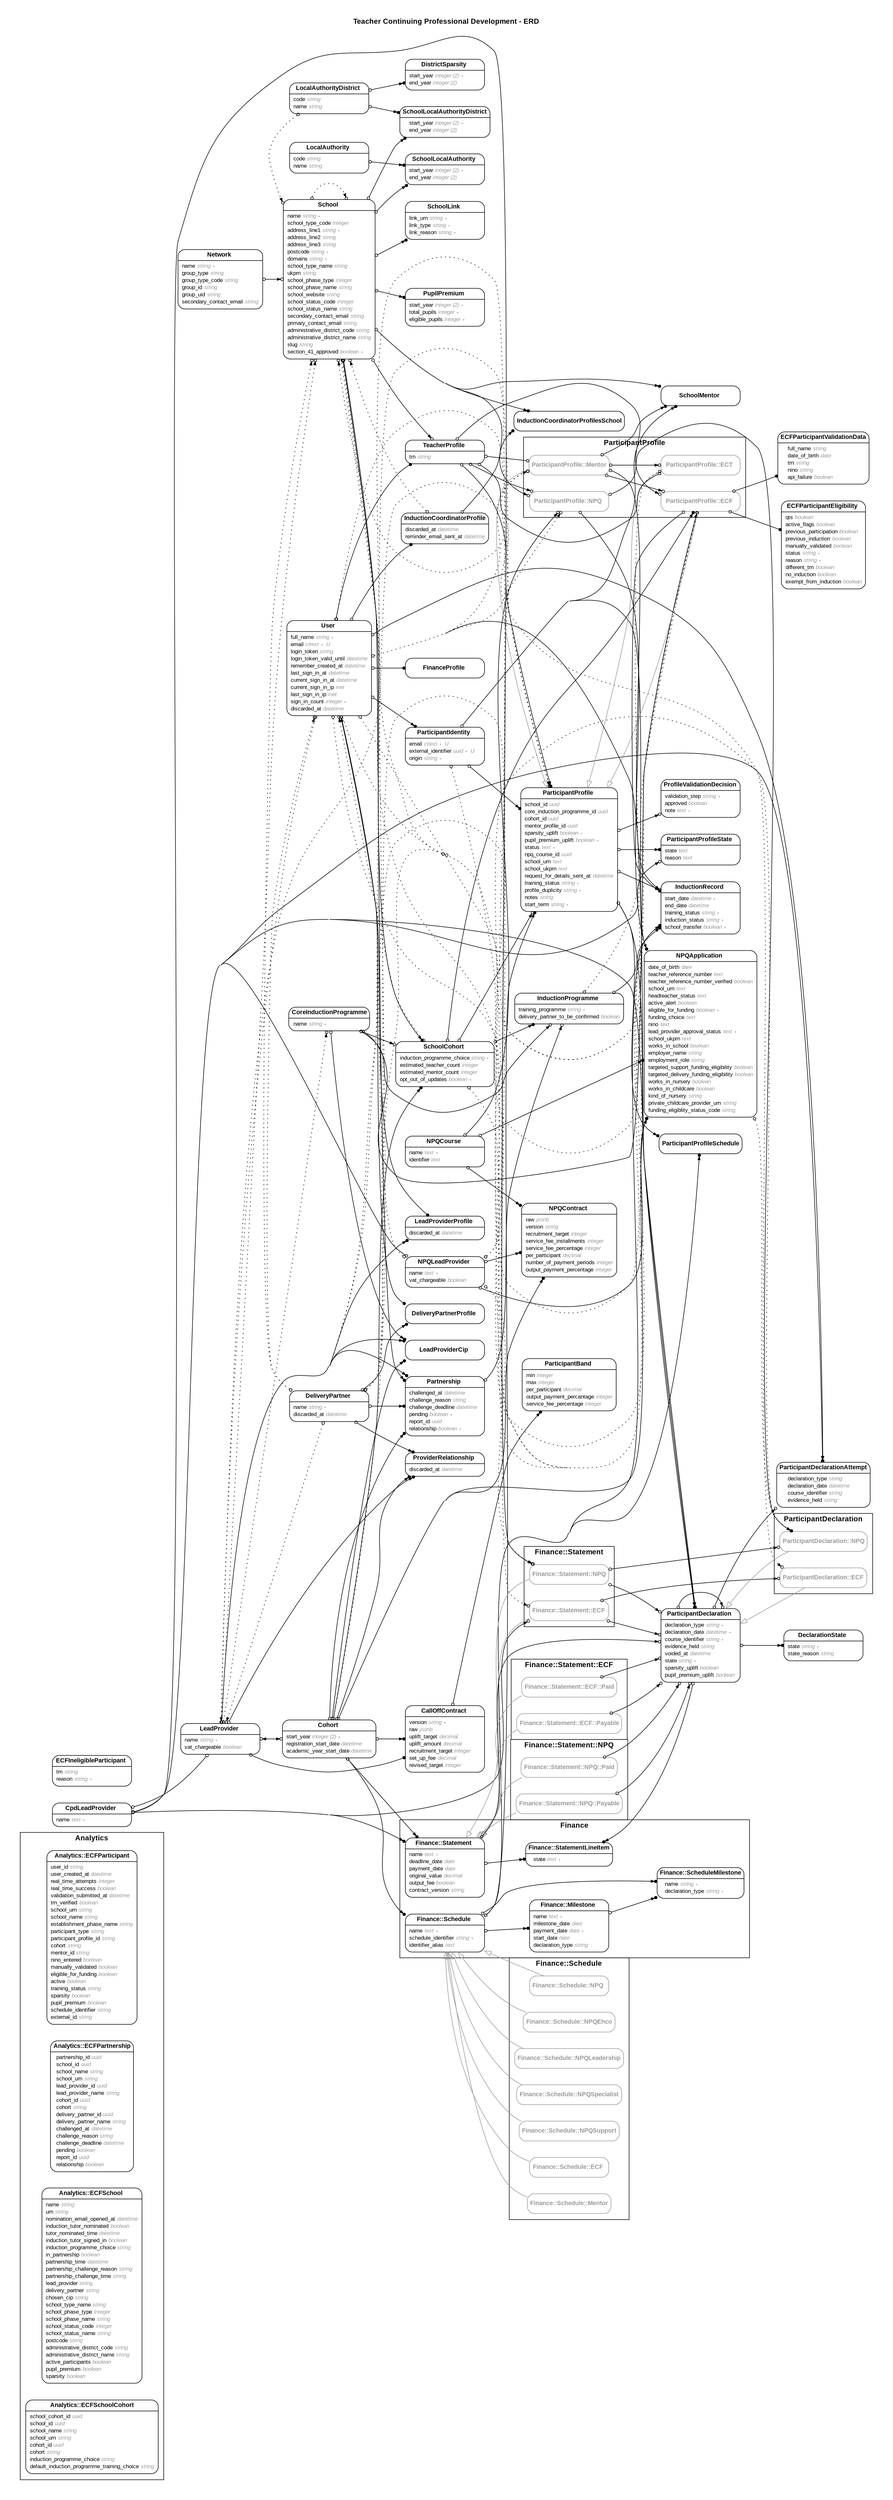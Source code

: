 digraph EarlyCareerFramework {
rankdir = "LR";
ranksep = "0.5";
nodesep = "0.4";
pad = "0.4,0.4";
margin = "0,0";
concentrate = "true";
labelloc = "t";
fontsize = "13";
fontname = "Arial Bold";
splines = "spline";
node[ shape  =  "Mrecord" , fontsize  =  "10" , fontname  =  "Arial" , margin  =  "0.07,0.05" , penwidth  =  "1.0"];
edge[ fontname  =  "Arial" , fontsize  =  "7" , dir  =  "both" , arrowsize  =  "0.9" , penwidth  =  "1.0" , labelangle  =  "32" , labeldistance  =  "1.8"];
rankdir = "LR";
label = "Teacher Continuing Professional Development - ERD\n\n";
splines = "spline";
subgraph cluster_Analytics {
margin = "10,10";
label = "Analytics";
"m_Analytics::ECFParticipant" [label = <<table border="0" align="center" cellspacing="0.5" cellpadding="0" width="134">
  <tr><td align="center" valign="bottom" width="130"><font face="Arial Bold" point-size="11">Analytics::ECFParticipant</font></td></tr>
</table>
|
<table border="0" align="left" cellspacing="2" cellpadding="0" width="134">
  <tr><td align="left" width="130" port="user_id">user_id <font face="Arial Italic" color="grey60">string</font></td></tr>
  <tr><td align="left" width="130" port="user_created_at">user_created_at <font face="Arial Italic" color="grey60">datetime</font></td></tr>
  <tr><td align="left" width="130" port="real_time_attempts">real_time_attempts <font face="Arial Italic" color="grey60">integer</font></td></tr>
  <tr><td align="left" width="130" port="real_time_success">real_time_success <font face="Arial Italic" color="grey60">boolean</font></td></tr>
  <tr><td align="left" width="130" port="validation_submitted_at">validation_submitted_at <font face="Arial Italic" color="grey60">datetime</font></td></tr>
  <tr><td align="left" width="130" port="trn_verified">trn_verified <font face="Arial Italic" color="grey60">boolean</font></td></tr>
  <tr><td align="left" width="130" port="school_urn">school_urn <font face="Arial Italic" color="grey60">string</font></td></tr>
  <tr><td align="left" width="130" port="school_name">school_name <font face="Arial Italic" color="grey60">string</font></td></tr>
  <tr><td align="left" width="130" port="establishment_phase_name">establishment_phase_name <font face="Arial Italic" color="grey60">string</font></td></tr>
  <tr><td align="left" width="130" port="participant_type">participant_type <font face="Arial Italic" color="grey60">string</font></td></tr>
  <tr><td align="left" width="130" port="participant_profile_id">participant_profile_id <font face="Arial Italic" color="grey60">string</font></td></tr>
  <tr><td align="left" width="130" port="cohort">cohort <font face="Arial Italic" color="grey60">string</font></td></tr>
  <tr><td align="left" width="130" port="mentor_id">mentor_id <font face="Arial Italic" color="grey60">string</font></td></tr>
  <tr><td align="left" width="130" port="nino_entered">nino_entered <font face="Arial Italic" color="grey60">boolean</font></td></tr>
  <tr><td align="left" width="130" port="manually_validated">manually_validated <font face="Arial Italic" color="grey60">boolean</font></td></tr>
  <tr><td align="left" width="130" port="eligible_for_funding">eligible_for_funding <font face="Arial Italic" color="grey60">boolean</font></td></tr>
  <tr><td align="left" width="130" port="active">active <font face="Arial Italic" color="grey60">boolean</font></td></tr>
  <tr><td align="left" width="130" port="training_status">training_status <font face="Arial Italic" color="grey60">string</font></td></tr>
  <tr><td align="left" width="130" port="sparsity">sparsity <font face="Arial Italic" color="grey60">boolean</font></td></tr>
  <tr><td align="left" width="130" port="pupil_premium">pupil_premium <font face="Arial Italic" color="grey60">boolean</font></td></tr>
  <tr><td align="left" width="130" port="schedule_identifier">schedule_identifier <font face="Arial Italic" color="grey60">string</font></td></tr>
  <tr><td align="left" width="130" port="external_id">external_id <font face="Arial Italic" color="grey60">string</font></td></tr>
</table>
>];
"m_Analytics::ECFPartnership" [label = <<table border="0" align="center" cellspacing="0.5" cellpadding="0" width="134">
  <tr><td align="center" valign="bottom" width="130"><font face="Arial Bold" point-size="11">Analytics::ECFPartnership</font></td></tr>
</table>
|
<table border="0" align="left" cellspacing="2" cellpadding="0" width="134">
  <tr><td align="left" width="130" port="partnership_id">partnership_id <font face="Arial Italic" color="grey60">uuid</font></td></tr>
  <tr><td align="left" width="130" port="school_id">school_id <font face="Arial Italic" color="grey60">uuid</font></td></tr>
  <tr><td align="left" width="130" port="school_name">school_name <font face="Arial Italic" color="grey60">string</font></td></tr>
  <tr><td align="left" width="130" port="school_urn">school_urn <font face="Arial Italic" color="grey60">string</font></td></tr>
  <tr><td align="left" width="130" port="lead_provider_id">lead_provider_id <font face="Arial Italic" color="grey60">uuid</font></td></tr>
  <tr><td align="left" width="130" port="lead_provider_name">lead_provider_name <font face="Arial Italic" color="grey60">string</font></td></tr>
  <tr><td align="left" width="130" port="cohort_id">cohort_id <font face="Arial Italic" color="grey60">uuid</font></td></tr>
  <tr><td align="left" width="130" port="cohort">cohort <font face="Arial Italic" color="grey60">string</font></td></tr>
  <tr><td align="left" width="130" port="delivery_partner_id">delivery_partner_id <font face="Arial Italic" color="grey60">uuid</font></td></tr>
  <tr><td align="left" width="130" port="delivery_partner_name">delivery_partner_name <font face="Arial Italic" color="grey60">string</font></td></tr>
  <tr><td align="left" width="130" port="challenged_at">challenged_at <font face="Arial Italic" color="grey60">datetime</font></td></tr>
  <tr><td align="left" width="130" port="challenge_reason">challenge_reason <font face="Arial Italic" color="grey60">string</font></td></tr>
  <tr><td align="left" width="130" port="challenge_deadline">challenge_deadline <font face="Arial Italic" color="grey60">datetime</font></td></tr>
  <tr><td align="left" width="130" port="pending">pending <font face="Arial Italic" color="grey60">boolean</font></td></tr>
  <tr><td align="left" width="130" port="report_id">report_id <font face="Arial Italic" color="grey60">uuid</font></td></tr>
  <tr><td align="left" width="130" port="relationship">relationship <font face="Arial Italic" color="grey60">boolean</font></td></tr>
</table>
>];
"m_Analytics::ECFSchool" [label = <<table border="0" align="center" cellspacing="0.5" cellpadding="0" width="134">
  <tr><td align="center" valign="bottom" width="130"><font face="Arial Bold" point-size="11">Analytics::ECFSchool</font></td></tr>
</table>
|
<table border="0" align="left" cellspacing="2" cellpadding="0" width="134">
  <tr><td align="left" width="130" port="name">name <font face="Arial Italic" color="grey60">string</font></td></tr>
  <tr><td align="left" width="130" port="urn">urn <font face="Arial Italic" color="grey60">string</font></td></tr>
  <tr><td align="left" width="130" port="nomination_email_opened_at">nomination_email_opened_at <font face="Arial Italic" color="grey60">datetime</font></td></tr>
  <tr><td align="left" width="130" port="induction_tutor_nominated">induction_tutor_nominated <font face="Arial Italic" color="grey60">boolean</font></td></tr>
  <tr><td align="left" width="130" port="tutor_nominated_time">tutor_nominated_time <font face="Arial Italic" color="grey60">datetime</font></td></tr>
  <tr><td align="left" width="130" port="induction_tutor_signed_in">induction_tutor_signed_in <font face="Arial Italic" color="grey60">boolean</font></td></tr>
  <tr><td align="left" width="130" port="induction_programme_choice">induction_programme_choice <font face="Arial Italic" color="grey60">string</font></td></tr>
  <tr><td align="left" width="130" port="in_partnership">in_partnership <font face="Arial Italic" color="grey60">boolean</font></td></tr>
  <tr><td align="left" width="130" port="partnership_time">partnership_time <font face="Arial Italic" color="grey60">datetime</font></td></tr>
  <tr><td align="left" width="130" port="partnership_challenge_reason">partnership_challenge_reason <font face="Arial Italic" color="grey60">string</font></td></tr>
  <tr><td align="left" width="130" port="partnership_challenge_time">partnership_challenge_time <font face="Arial Italic" color="grey60">string</font></td></tr>
  <tr><td align="left" width="130" port="lead_provider">lead_provider <font face="Arial Italic" color="grey60">string</font></td></tr>
  <tr><td align="left" width="130" port="delivery_partner">delivery_partner <font face="Arial Italic" color="grey60">string</font></td></tr>
  <tr><td align="left" width="130" port="chosen_cip">chosen_cip <font face="Arial Italic" color="grey60">string</font></td></tr>
  <tr><td align="left" width="130" port="school_type_name">school_type_name <font face="Arial Italic" color="grey60">string</font></td></tr>
  <tr><td align="left" width="130" port="school_phase_type">school_phase_type <font face="Arial Italic" color="grey60">integer</font></td></tr>
  <tr><td align="left" width="130" port="school_phase_name">school_phase_name <font face="Arial Italic" color="grey60">string</font></td></tr>
  <tr><td align="left" width="130" port="school_status_code">school_status_code <font face="Arial Italic" color="grey60">integer</font></td></tr>
  <tr><td align="left" width="130" port="school_status_name">school_status_name <font face="Arial Italic" color="grey60">string</font></td></tr>
  <tr><td align="left" width="130" port="postcode">postcode <font face="Arial Italic" color="grey60">string</font></td></tr>
  <tr><td align="left" width="130" port="administrative_district_code">administrative_district_code <font face="Arial Italic" color="grey60">string</font></td></tr>
  <tr><td align="left" width="130" port="administrative_district_name">administrative_district_name <font face="Arial Italic" color="grey60">string</font></td></tr>
  <tr><td align="left" width="130" port="active_participants">active_participants <font face="Arial Italic" color="grey60">boolean</font></td></tr>
  <tr><td align="left" width="130" port="pupil_premium">pupil_premium <font face="Arial Italic" color="grey60">boolean</font></td></tr>
  <tr><td align="left" width="130" port="sparsity">sparsity <font face="Arial Italic" color="grey60">boolean</font></td></tr>
</table>
>];
"m_Analytics::ECFSchoolCohort" [label = <<table border="0" align="center" cellspacing="0.5" cellpadding="0" width="134">
  <tr><td align="center" valign="bottom" width="130"><font face="Arial Bold" point-size="11">Analytics::ECFSchoolCohort</font></td></tr>
</table>
|
<table border="0" align="left" cellspacing="2" cellpadding="0" width="134">
  <tr><td align="left" width="130" port="school_cohort_id">school_cohort_id <font face="Arial Italic" color="grey60">uuid</font></td></tr>
  <tr><td align="left" width="130" port="school_id">school_id <font face="Arial Italic" color="grey60">uuid</font></td></tr>
  <tr><td align="left" width="130" port="school_name">school_name <font face="Arial Italic" color="grey60">string</font></td></tr>
  <tr><td align="left" width="130" port="school_urn">school_urn <font face="Arial Italic" color="grey60">string</font></td></tr>
  <tr><td align="left" width="130" port="cohort_id">cohort_id <font face="Arial Italic" color="grey60">uuid</font></td></tr>
  <tr><td align="left" width="130" port="cohort">cohort <font face="Arial Italic" color="grey60">string</font></td></tr>
  <tr><td align="left" width="130" port="induction_programme_choice">induction_programme_choice <font face="Arial Italic" color="grey60">string</font></td></tr>
  <tr><td align="left" width="130" port="default_induction_programme_training_choice">default_induction_programme_training_choice <font face="Arial Italic" color="grey60">string</font></td></tr>
</table>
>];
}
m_CallOffContract [label = <<table border="0" align="center" cellspacing="0.5" cellpadding="0" width="134">
  <tr><td align="center" valign="bottom" width="130"><font face="Arial Bold" point-size="11">CallOffContract</font></td></tr>
</table>
|
<table border="0" align="left" cellspacing="2" cellpadding="0" width="134">
  <tr><td align="left" width="130" port="version">version <font face="Arial Italic" color="grey60">string ∗</font></td></tr>
  <tr><td align="left" width="130" port="raw">raw <font face="Arial Italic" color="grey60">jsonb</font></td></tr>
  <tr><td align="left" width="130" port="uplift_target">uplift_target <font face="Arial Italic" color="grey60">decimal</font></td></tr>
  <tr><td align="left" width="130" port="uplift_amount">uplift_amount <font face="Arial Italic" color="grey60">decimal</font></td></tr>
  <tr><td align="left" width="130" port="recruitment_target">recruitment_target <font face="Arial Italic" color="grey60">integer</font></td></tr>
  <tr><td align="left" width="130" port="set_up_fee">set_up_fee <font face="Arial Italic" color="grey60">decimal</font></td></tr>
  <tr><td align="left" width="130" port="revised_target">revised_target <font face="Arial Italic" color="grey60">integer</font></td></tr>
</table>
>];
m_Cohort [label = <<table border="0" align="center" cellspacing="0.5" cellpadding="0" width="134">
  <tr><td align="center" valign="bottom" width="130"><font face="Arial Bold" point-size="11">Cohort</font></td></tr>
</table>
|
<table border="0" align="left" cellspacing="2" cellpadding="0" width="134">
  <tr><td align="left" width="130" port="start_year">start_year <font face="Arial Italic" color="grey60">integer (2) ∗</font></td></tr>
  <tr><td align="left" width="130" port="registration_start_date">registration_start_date <font face="Arial Italic" color="grey60">datetime</font></td></tr>
  <tr><td align="left" width="130" port="academic_year_start_date">academic_year_start_date <font face="Arial Italic" color="grey60">datetime</font></td></tr>
</table>
>];
m_CoreInductionProgramme [label = <<table border="0" align="center" cellspacing="0.5" cellpadding="0" width="134">
  <tr><td align="center" valign="bottom" width="130"><font face="Arial Bold" point-size="11">CoreInductionProgramme</font></td></tr>
</table>
|
<table border="0" align="left" cellspacing="2" cellpadding="0" width="134">
  <tr><td align="left" width="130" port="name">name <font face="Arial Italic" color="grey60">string ∗</font></td></tr>
</table>
>];
m_CpdLeadProvider [label = <<table border="0" align="center" cellspacing="0.5" cellpadding="0" width="134">
  <tr><td align="center" valign="bottom" width="130"><font face="Arial Bold" point-size="11">CpdLeadProvider</font></td></tr>
</table>
|
<table border="0" align="left" cellspacing="2" cellpadding="0" width="134">
  <tr><td align="left" width="130" port="name">name <font face="Arial Italic" color="grey60">text ∗</font></td></tr>
</table>
>];
m_DeclarationState [label = <<table border="0" align="center" cellspacing="0.5" cellpadding="0" width="134">
  <tr><td align="center" valign="bottom" width="130"><font face="Arial Bold" point-size="11">DeclarationState</font></td></tr>
</table>
|
<table border="0" align="left" cellspacing="2" cellpadding="0" width="134">
  <tr><td align="left" width="130" port="state">state <font face="Arial Italic" color="grey60">string ∗</font></td></tr>
  <tr><td align="left" width="130" port="state_reason">state_reason <font face="Arial Italic" color="grey60">string</font></td></tr>
</table>
>];
m_DeliveryPartner [label = <<table border="0" align="center" cellspacing="0.5" cellpadding="0" width="134">
  <tr><td align="center" valign="bottom" width="130"><font face="Arial Bold" point-size="11">DeliveryPartner</font></td></tr>
</table>
|
<table border="0" align="left" cellspacing="2" cellpadding="0" width="134">
  <tr><td align="left" width="130" port="name">name <font face="Arial Italic" color="grey60">string ∗</font></td></tr>
  <tr><td align="left" width="130" port="discarded_at">discarded_at <font face="Arial Italic" color="grey60">datetime</font></td></tr>
</table>
>];
m_DeliveryPartnerProfile [label = <<table border="0" align="center" cellspacing="0.5" cellpadding="0" width="134">
  <tr><td align="center" valign="bottom" width="130"><font face="Arial Bold" point-size="11">DeliveryPartnerProfile</font></td></tr>
</table>
>];
m_DistrictSparsity [label = <<table border="0" align="center" cellspacing="0.5" cellpadding="0" width="134">
  <tr><td align="center" valign="bottom" width="130"><font face="Arial Bold" point-size="11">DistrictSparsity</font></td></tr>
</table>
|
<table border="0" align="left" cellspacing="2" cellpadding="0" width="134">
  <tr><td align="left" width="130" port="start_year">start_year <font face="Arial Italic" color="grey60">integer (2) ∗</font></td></tr>
  <tr><td align="left" width="130" port="end_year">end_year <font face="Arial Italic" color="grey60">integer (2)</font></td></tr>
</table>
>];
m_ECFIneligibleParticipant [label = <<table border="0" align="center" cellspacing="0.5" cellpadding="0" width="134">
  <tr><td align="center" valign="bottom" width="130"><font face="Arial Bold" point-size="11">ECFIneligibleParticipant</font></td></tr>
</table>
|
<table border="0" align="left" cellspacing="2" cellpadding="0" width="134">
  <tr><td align="left" width="130" port="trn">trn <font face="Arial Italic" color="grey60">string</font></td></tr>
  <tr><td align="left" width="130" port="reason">reason <font face="Arial Italic" color="grey60">string ∗</font></td></tr>
</table>
>];
m_ECFParticipantEligibility [label = <<table border="0" align="center" cellspacing="0.5" cellpadding="0" width="134">
  <tr><td align="center" valign="bottom" width="130"><font face="Arial Bold" point-size="11">ECFParticipantEligibility</font></td></tr>
</table>
|
<table border="0" align="left" cellspacing="2" cellpadding="0" width="134">
  <tr><td align="left" width="130" port="qts">qts <font face="Arial Italic" color="grey60">boolean</font></td></tr>
  <tr><td align="left" width="130" port="active_flags">active_flags <font face="Arial Italic" color="grey60">boolean</font></td></tr>
  <tr><td align="left" width="130" port="previous_participation">previous_participation <font face="Arial Italic" color="grey60">boolean</font></td></tr>
  <tr><td align="left" width="130" port="previous_induction">previous_induction <font face="Arial Italic" color="grey60">boolean</font></td></tr>
  <tr><td align="left" width="130" port="manually_validated">manually_validated <font face="Arial Italic" color="grey60">boolean</font></td></tr>
  <tr><td align="left" width="130" port="status">status <font face="Arial Italic" color="grey60">string ∗</font></td></tr>
  <tr><td align="left" width="130" port="reason">reason <font face="Arial Italic" color="grey60">string ∗</font></td></tr>
  <tr><td align="left" width="130" port="different_trn">different_trn <font face="Arial Italic" color="grey60">boolean</font></td></tr>
  <tr><td align="left" width="130" port="no_induction">no_induction <font face="Arial Italic" color="grey60">boolean</font></td></tr>
  <tr><td align="left" width="130" port="exempt_from_induction">exempt_from_induction <font face="Arial Italic" color="grey60">boolean</font></td></tr>
</table>
>];
m_ECFParticipantValidationData [label = <<table border="0" align="center" cellspacing="0.5" cellpadding="0" width="134">
  <tr><td align="center" valign="bottom" width="130"><font face="Arial Bold" point-size="11">ECFParticipantValidationData</font></td></tr>
</table>
|
<table border="0" align="left" cellspacing="2" cellpadding="0" width="134">
  <tr><td align="left" width="130" port="full_name">full_name <font face="Arial Italic" color="grey60">string</font></td></tr>
  <tr><td align="left" width="130" port="date_of_birth">date_of_birth <font face="Arial Italic" color="grey60">date</font></td></tr>
  <tr><td align="left" width="130" port="trn">trn <font face="Arial Italic" color="grey60">string</font></td></tr>
  <tr><td align="left" width="130" port="nino">nino <font face="Arial Italic" color="grey60">string</font></td></tr>
  <tr><td align="left" width="130" port="api_failure">api_failure <font face="Arial Italic" color="grey60">boolean</font></td></tr>
</table>
>];
subgraph cluster_Finance {
margin = "10,10";
label = "Finance";
"m_Finance::Milestone" [label = <<table border="0" align="center" cellspacing="0.5" cellpadding="0" width="134">
  <tr><td align="center" valign="bottom" width="130"><font face="Arial Bold" point-size="11">Finance::Milestone</font></td></tr>
</table>
|
<table border="0" align="left" cellspacing="2" cellpadding="0" width="134">
  <tr><td align="left" width="130" port="name">name <font face="Arial Italic" color="grey60">text ∗</font></td></tr>
  <tr><td align="left" width="130" port="milestone_date">milestone_date <font face="Arial Italic" color="grey60">date</font></td></tr>
  <tr><td align="left" width="130" port="payment_date">payment_date <font face="Arial Italic" color="grey60">date ∗</font></td></tr>
  <tr><td align="left" width="130" port="start_date">start_date <font face="Arial Italic" color="grey60">date</font></td></tr>
  <tr><td align="left" width="130" port="declaration_type">declaration_type <font face="Arial Italic" color="grey60">string</font></td></tr>
</table>
>];
"m_Finance::Schedule" [label = <<table border="0" align="center" cellspacing="0.5" cellpadding="0" width="134">
  <tr><td align="center" valign="bottom" width="130"><font face="Arial Bold" point-size="11">Finance::Schedule</font></td></tr>
</table>
|
<table border="0" align="left" cellspacing="2" cellpadding="0" width="134">
  <tr><td align="left" width="130" port="name">name <font face="Arial Italic" color="grey60">text ∗</font></td></tr>
  <tr><td align="left" width="130" port="schedule_identifier">schedule_identifier <font face="Arial Italic" color="grey60">string ∗</font></td></tr>
  <tr><td align="left" width="130" port="identifier_alias">identifier_alias <font face="Arial Italic" color="grey60">text</font></td></tr>
</table>
>];
"m_Finance::ScheduleMilestone" [label = <<table border="0" align="center" cellspacing="0.5" cellpadding="0" width="134">
  <tr><td align="center" valign="bottom" width="130"><font face="Arial Bold" point-size="11">Finance::ScheduleMilestone</font></td></tr>
</table>
|
<table border="0" align="left" cellspacing="2" cellpadding="0" width="134">
  <tr><td align="left" width="130" port="name">name <font face="Arial Italic" color="grey60">string ∗</font></td></tr>
  <tr><td align="left" width="130" port="declaration_type">declaration_type <font face="Arial Italic" color="grey60">string ∗</font></td></tr>
</table>
>];
"m_Finance::Statement" [label = <<table border="0" align="center" cellspacing="0.5" cellpadding="0" width="134">
  <tr><td align="center" valign="bottom" width="130"><font face="Arial Bold" point-size="11">Finance::Statement</font></td></tr>
</table>
|
<table border="0" align="left" cellspacing="2" cellpadding="0" width="134">
  <tr><td align="left" width="130" port="name">name <font face="Arial Italic" color="grey60">text ∗</font></td></tr>
  <tr><td align="left" width="130" port="deadline_date">deadline_date <font face="Arial Italic" color="grey60">date</font></td></tr>
  <tr><td align="left" width="130" port="payment_date">payment_date <font face="Arial Italic" color="grey60">date</font></td></tr>
  <tr><td align="left" width="130" port="original_value">original_value <font face="Arial Italic" color="grey60">decimal</font></td></tr>
  <tr><td align="left" width="130" port="output_fee">output_fee <font face="Arial Italic" color="grey60">boolean</font></td></tr>
  <tr><td align="left" width="130" port="contract_version">contract_version <font face="Arial Italic" color="grey60">string</font></td></tr>
</table>
>];
"m_Finance::StatementLineItem" [label = <<table border="0" align="center" cellspacing="0.5" cellpadding="0" width="134">
  <tr><td align="center" valign="bottom" width="130"><font face="Arial Bold" point-size="11">Finance::StatementLineItem</font></td></tr>
</table>
|
<table border="0" align="left" cellspacing="2" cellpadding="0" width="134">
  <tr><td align="left" width="130" port="state">state <font face="Arial Italic" color="grey60">text ∗</font></td></tr>
</table>
>];
}
subgraph "cluster_Finance::Schedule" {
margin = "10,10";
label = "Finance::Schedule";
"m_Finance::Schedule::ECF" [color = "grey60", fontcolor = "grey60", label = <<table border="0" align="center" cellspacing="0.5" cellpadding="0" width="134">
  <tr><td align="center" valign="bottom" width="130"><font face="Arial Bold" point-size="11">Finance::Schedule::ECF</font></td></tr>
</table>
>];
"m_Finance::Schedule::Mentor" [color = "grey60", fontcolor = "grey60", label = <<table border="0" align="center" cellspacing="0.5" cellpadding="0" width="134">
  <tr><td align="center" valign="bottom" width="130"><font face="Arial Bold" point-size="11">Finance::Schedule::Mentor</font></td></tr>
</table>
>];
"m_Finance::Schedule::NPQ" [color = "grey60", fontcolor = "grey60", label = <<table border="0" align="center" cellspacing="0.5" cellpadding="0" width="134">
  <tr><td align="center" valign="bottom" width="130"><font face="Arial Bold" point-size="11">Finance::Schedule::NPQ</font></td></tr>
</table>
>];
"m_Finance::Schedule::NPQEhco" [color = "grey60", fontcolor = "grey60", label = <<table border="0" align="center" cellspacing="0.5" cellpadding="0" width="134">
  <tr><td align="center" valign="bottom" width="130"><font face="Arial Bold" point-size="11">Finance::Schedule::NPQEhco</font></td></tr>
</table>
>];
"m_Finance::Schedule::NPQLeadership" [color = "grey60", fontcolor = "grey60", label = <<table border="0" align="center" cellspacing="0.5" cellpadding="0" width="134">
  <tr><td align="center" valign="bottom" width="130"><font face="Arial Bold" point-size="11">Finance::Schedule::NPQLeadership</font></td></tr>
</table>
>];
"m_Finance::Schedule::NPQSpecialist" [color = "grey60", fontcolor = "grey60", label = <<table border="0" align="center" cellspacing="0.5" cellpadding="0" width="134">
  <tr><td align="center" valign="bottom" width="130"><font face="Arial Bold" point-size="11">Finance::Schedule::NPQSpecialist</font></td></tr>
</table>
>];
"m_Finance::Schedule::NPQSupport" [color = "grey60", fontcolor = "grey60", label = <<table border="0" align="center" cellspacing="0.5" cellpadding="0" width="134">
  <tr><td align="center" valign="bottom" width="130"><font face="Arial Bold" point-size="11">Finance::Schedule::NPQSupport</font></td></tr>
</table>
>];
}
subgraph "cluster_Finance::Statement" {
margin = "10,10";
label = "Finance::Statement";
"m_Finance::Statement::ECF" [color = "grey60", fontcolor = "grey60", label = <<table border="0" align="center" cellspacing="0.5" cellpadding="0" width="134">
  <tr><td align="center" valign="bottom" width="130"><font face="Arial Bold" point-size="11">Finance::Statement::ECF</font></td></tr>
</table>
>];
"m_Finance::Statement::NPQ" [color = "grey60", fontcolor = "grey60", label = <<table border="0" align="center" cellspacing="0.5" cellpadding="0" width="134">
  <tr><td align="center" valign="bottom" width="130"><font face="Arial Bold" point-size="11">Finance::Statement::NPQ</font></td></tr>
</table>
>];
}
subgraph "cluster_Finance::Statement::ECF" {
margin = "10,10";
label = "Finance::Statement::ECF";
"m_Finance::Statement::ECF::Paid" [color = "grey60", fontcolor = "grey60", label = <<table border="0" align="center" cellspacing="0.5" cellpadding="0" width="134">
  <tr><td align="center" valign="bottom" width="130"><font face="Arial Bold" point-size="11">Finance::Statement::ECF::Paid</font></td></tr>
</table>
>];
"m_Finance::Statement::ECF::Payable" [color = "grey60", fontcolor = "grey60", label = <<table border="0" align="center" cellspacing="0.5" cellpadding="0" width="134">
  <tr><td align="center" valign="bottom" width="130"><font face="Arial Bold" point-size="11">Finance::Statement::ECF::Payable</font></td></tr>
</table>
>];
}
subgraph "cluster_Finance::Statement::NPQ" {
margin = "10,10";
label = "Finance::Statement::NPQ";
"m_Finance::Statement::NPQ::Paid" [color = "grey60", fontcolor = "grey60", label = <<table border="0" align="center" cellspacing="0.5" cellpadding="0" width="134">
  <tr><td align="center" valign="bottom" width="130"><font face="Arial Bold" point-size="11">Finance::Statement::NPQ::Paid</font></td></tr>
</table>
>];
"m_Finance::Statement::NPQ::Payable" [color = "grey60", fontcolor = "grey60", label = <<table border="0" align="center" cellspacing="0.5" cellpadding="0" width="134">
  <tr><td align="center" valign="bottom" width="130"><font face="Arial Bold" point-size="11">Finance::Statement::NPQ::Payable</font></td></tr>
</table>
>];
}
m_FinanceProfile [label = <<table border="0" align="center" cellspacing="0.5" cellpadding="0" width="134">
  <tr><td align="center" valign="bottom" width="130"><font face="Arial Bold" point-size="11">FinanceProfile</font></td></tr>
</table>
>];
m_InductionCoordinatorProfile [label = <<table border="0" align="center" cellspacing="0.5" cellpadding="0" width="134">
  <tr><td align="center" valign="bottom" width="130"><font face="Arial Bold" point-size="11">InductionCoordinatorProfile</font></td></tr>
</table>
|
<table border="0" align="left" cellspacing="2" cellpadding="0" width="134">
  <tr><td align="left" width="130" port="discarded_at">discarded_at <font face="Arial Italic" color="grey60">datetime</font></td></tr>
  <tr><td align="left" width="130" port="reminder_email_sent_at">reminder_email_sent_at <font face="Arial Italic" color="grey60">datetime</font></td></tr>
</table>
>];
m_InductionCoordinatorProfilesSchool [label = <<table border="0" align="center" cellspacing="0.5" cellpadding="0" width="134">
  <tr><td align="center" valign="bottom" width="130"><font face="Arial Bold" point-size="11">InductionCoordinatorProfilesSchool</font></td></tr>
</table>
>];
m_InductionProgramme [label = <<table border="0" align="center" cellspacing="0.5" cellpadding="0" width="134">
  <tr><td align="center" valign="bottom" width="130"><font face="Arial Bold" point-size="11">InductionProgramme</font></td></tr>
</table>
|
<table border="0" align="left" cellspacing="2" cellpadding="0" width="134">
  <tr><td align="left" width="130" port="training_programme">training_programme <font face="Arial Italic" color="grey60">string ∗</font></td></tr>
  <tr><td align="left" width="130" port="delivery_partner_to_be_confirmed">delivery_partner_to_be_confirmed <font face="Arial Italic" color="grey60">boolean</font></td></tr>
</table>
>];
m_InductionRecord [label = <<table border="0" align="center" cellspacing="0.5" cellpadding="0" width="134">
  <tr><td align="center" valign="bottom" width="130"><font face="Arial Bold" point-size="11">InductionRecord</font></td></tr>
</table>
|
<table border="0" align="left" cellspacing="2" cellpadding="0" width="134">
  <tr><td align="left" width="130" port="start_date">start_date <font face="Arial Italic" color="grey60">datetime ∗</font></td></tr>
  <tr><td align="left" width="130" port="end_date">end_date <font face="Arial Italic" color="grey60">datetime</font></td></tr>
  <tr><td align="left" width="130" port="training_status">training_status <font face="Arial Italic" color="grey60">string ∗</font></td></tr>
  <tr><td align="left" width="130" port="induction_status">induction_status <font face="Arial Italic" color="grey60">string ∗</font></td></tr>
  <tr><td align="left" width="130" port="school_transfer">school_transfer <font face="Arial Italic" color="grey60">boolean ∗</font></td></tr>
</table>
>];
m_LeadProvider [label = <<table border="0" align="center" cellspacing="0.5" cellpadding="0" width="134">
  <tr><td align="center" valign="bottom" width="130"><font face="Arial Bold" point-size="11">LeadProvider</font></td></tr>
</table>
|
<table border="0" align="left" cellspacing="2" cellpadding="0" width="134">
  <tr><td align="left" width="130" port="name">name <font face="Arial Italic" color="grey60">string ∗</font></td></tr>
  <tr><td align="left" width="130" port="vat_chargeable">vat_chargeable <font face="Arial Italic" color="grey60">boolean</font></td></tr>
</table>
>];
m_LeadProviderCip [label = <<table border="0" align="center" cellspacing="0.5" cellpadding="0" width="134">
  <tr><td align="center" valign="bottom" width="130"><font face="Arial Bold" point-size="11">LeadProviderCip</font></td></tr>
</table>
>];
m_LeadProviderProfile [label = <<table border="0" align="center" cellspacing="0.5" cellpadding="0" width="134">
  <tr><td align="center" valign="bottom" width="130"><font face="Arial Bold" point-size="11">LeadProviderProfile</font></td></tr>
</table>
|
<table border="0" align="left" cellspacing="2" cellpadding="0" width="134">
  <tr><td align="left" width="130" port="discarded_at">discarded_at <font face="Arial Italic" color="grey60">datetime</font></td></tr>
</table>
>];
m_LocalAuthority [label = <<table border="0" align="center" cellspacing="0.5" cellpadding="0" width="134">
  <tr><td align="center" valign="bottom" width="130"><font face="Arial Bold" point-size="11">LocalAuthority</font></td></tr>
</table>
|
<table border="0" align="left" cellspacing="2" cellpadding="0" width="134">
  <tr><td align="left" width="130" port="code">code <font face="Arial Italic" color="grey60">string</font></td></tr>
  <tr><td align="left" width="130" port="name">name <font face="Arial Italic" color="grey60">string</font></td></tr>
</table>
>];
m_LocalAuthorityDistrict [label = <<table border="0" align="center" cellspacing="0.5" cellpadding="0" width="134">
  <tr><td align="center" valign="bottom" width="130"><font face="Arial Bold" point-size="11">LocalAuthorityDistrict</font></td></tr>
</table>
|
<table border="0" align="left" cellspacing="2" cellpadding="0" width="134">
  <tr><td align="left" width="130" port="code">code <font face="Arial Italic" color="grey60">string</font></td></tr>
  <tr><td align="left" width="130" port="name">name <font face="Arial Italic" color="grey60">string</font></td></tr>
</table>
>];
m_NPQApplication [label = <<table border="0" align="center" cellspacing="0.5" cellpadding="0" width="134">
  <tr><td align="center" valign="bottom" width="130"><font face="Arial Bold" point-size="11">NPQApplication</font></td></tr>
</table>
|
<table border="0" align="left" cellspacing="2" cellpadding="0" width="134">
  <tr><td align="left" width="130" port="date_of_birth">date_of_birth <font face="Arial Italic" color="grey60">date</font></td></tr>
  <tr><td align="left" width="130" port="teacher_reference_number">teacher_reference_number <font face="Arial Italic" color="grey60">text</font></td></tr>
  <tr><td align="left" width="130" port="teacher_reference_number_verified">teacher_reference_number_verified <font face="Arial Italic" color="grey60">boolean</font></td></tr>
  <tr><td align="left" width="130" port="school_urn">school_urn <font face="Arial Italic" color="grey60">text</font></td></tr>
  <tr><td align="left" width="130" port="headteacher_status">headteacher_status <font face="Arial Italic" color="grey60">text</font></td></tr>
  <tr><td align="left" width="130" port="active_alert">active_alert <font face="Arial Italic" color="grey60">boolean</font></td></tr>
  <tr><td align="left" width="130" port="eligible_for_funding">eligible_for_funding <font face="Arial Italic" color="grey60">boolean ∗</font></td></tr>
  <tr><td align="left" width="130" port="funding_choice">funding_choice <font face="Arial Italic" color="grey60">text</font></td></tr>
  <tr><td align="left" width="130" port="nino">nino <font face="Arial Italic" color="grey60">text</font></td></tr>
  <tr><td align="left" width="130" port="lead_provider_approval_status">lead_provider_approval_status <font face="Arial Italic" color="grey60">text ∗</font></td></tr>
  <tr><td align="left" width="130" port="school_ukprn">school_ukprn <font face="Arial Italic" color="grey60">text</font></td></tr>
  <tr><td align="left" width="130" port="works_in_school">works_in_school <font face="Arial Italic" color="grey60">boolean</font></td></tr>
  <tr><td align="left" width="130" port="employer_name">employer_name <font face="Arial Italic" color="grey60">string</font></td></tr>
  <tr><td align="left" width="130" port="employment_role">employment_role <font face="Arial Italic" color="grey60">string</font></td></tr>
  <tr><td align="left" width="130" port="targeted_support_funding_eligibility">targeted_support_funding_eligibility <font face="Arial Italic" color="grey60">boolean</font></td></tr>
  <tr><td align="left" width="130" port="targeted_delivery_funding_eligibility">targeted_delivery_funding_eligibility <font face="Arial Italic" color="grey60">boolean</font></td></tr>
  <tr><td align="left" width="130" port="works_in_nursery">works_in_nursery <font face="Arial Italic" color="grey60">boolean</font></td></tr>
  <tr><td align="left" width="130" port="works_in_childcare">works_in_childcare <font face="Arial Italic" color="grey60">boolean</font></td></tr>
  <tr><td align="left" width="130" port="kind_of_nursery">kind_of_nursery <font face="Arial Italic" color="grey60">string</font></td></tr>
  <tr><td align="left" width="130" port="private_childcare_provider_urn">private_childcare_provider_urn <font face="Arial Italic" color="grey60">string</font></td></tr>
  <tr><td align="left" width="130" port="funding_eligiblity_status_code">funding_eligiblity_status_code <font face="Arial Italic" color="grey60">string</font></td></tr>
</table>
>];
m_NPQContract [label = <<table border="0" align="center" cellspacing="0.5" cellpadding="0" width="134">
  <tr><td align="center" valign="bottom" width="130"><font face="Arial Bold" point-size="11">NPQContract</font></td></tr>
</table>
|
<table border="0" align="left" cellspacing="2" cellpadding="0" width="134">
  <tr><td align="left" width="130" port="raw">raw <font face="Arial Italic" color="grey60">jsonb</font></td></tr>
  <tr><td align="left" width="130" port="version">version <font face="Arial Italic" color="grey60">string</font></td></tr>
  <tr><td align="left" width="130" port="recruitment_target">recruitment_target <font face="Arial Italic" color="grey60">integer</font></td></tr>
  <tr><td align="left" width="130" port="service_fee_installments">service_fee_installments <font face="Arial Italic" color="grey60">integer</font></td></tr>
  <tr><td align="left" width="130" port="service_fee_percentage">service_fee_percentage <font face="Arial Italic" color="grey60">integer</font></td></tr>
  <tr><td align="left" width="130" port="per_participant">per_participant <font face="Arial Italic" color="grey60">decimal</font></td></tr>
  <tr><td align="left" width="130" port="number_of_payment_periods">number_of_payment_periods <font face="Arial Italic" color="grey60">integer</font></td></tr>
  <tr><td align="left" width="130" port="output_payment_percentage">output_payment_percentage <font face="Arial Italic" color="grey60">integer</font></td></tr>
</table>
>];
m_NPQCourse [label = <<table border="0" align="center" cellspacing="0.5" cellpadding="0" width="134">
  <tr><td align="center" valign="bottom" width="130"><font face="Arial Bold" point-size="11">NPQCourse</font></td></tr>
</table>
|
<table border="0" align="left" cellspacing="2" cellpadding="0" width="134">
  <tr><td align="left" width="130" port="name">name <font face="Arial Italic" color="grey60">text ∗</font></td></tr>
  <tr><td align="left" width="130" port="identifier">identifier <font face="Arial Italic" color="grey60">text</font></td></tr>
</table>
>];
m_NPQLeadProvider [label = <<table border="0" align="center" cellspacing="0.5" cellpadding="0" width="134">
  <tr><td align="center" valign="bottom" width="130"><font face="Arial Bold" point-size="11">NPQLeadProvider</font></td></tr>
</table>
|
<table border="0" align="left" cellspacing="2" cellpadding="0" width="134">
  <tr><td align="left" width="130" port="name">name <font face="Arial Italic" color="grey60">text ∗</font></td></tr>
  <tr><td align="left" width="130" port="vat_chargeable">vat_chargeable <font face="Arial Italic" color="grey60">boolean</font></td></tr>
</table>
>];
m_Network [label = <<table border="0" align="center" cellspacing="0.5" cellpadding="0" width="134">
  <tr><td align="center" valign="bottom" width="130"><font face="Arial Bold" point-size="11">Network</font></td></tr>
</table>
|
<table border="0" align="left" cellspacing="2" cellpadding="0" width="134">
  <tr><td align="left" width="130" port="name">name <font face="Arial Italic" color="grey60">string ∗</font></td></tr>
  <tr><td align="left" width="130" port="group_type">group_type <font face="Arial Italic" color="grey60">string</font></td></tr>
  <tr><td align="left" width="130" port="group_type_code">group_type_code <font face="Arial Italic" color="grey60">string</font></td></tr>
  <tr><td align="left" width="130" port="group_id">group_id <font face="Arial Italic" color="grey60">string</font></td></tr>
  <tr><td align="left" width="130" port="group_uid">group_uid <font face="Arial Italic" color="grey60">string</font></td></tr>
  <tr><td align="left" width="130" port="secondary_contact_email">secondary_contact_email <font face="Arial Italic" color="grey60">string</font></td></tr>
</table>
>];
m_ParticipantBand [label = <<table border="0" align="center" cellspacing="0.5" cellpadding="0" width="134">
  <tr><td align="center" valign="bottom" width="130"><font face="Arial Bold" point-size="11">ParticipantBand</font></td></tr>
</table>
|
<table border="0" align="left" cellspacing="2" cellpadding="0" width="134">
  <tr><td align="left" width="130" port="min">min <font face="Arial Italic" color="grey60">integer</font></td></tr>
  <tr><td align="left" width="130" port="max">max <font face="Arial Italic" color="grey60">integer</font></td></tr>
  <tr><td align="left" width="130" port="per_participant">per_participant <font face="Arial Italic" color="grey60">decimal</font></td></tr>
  <tr><td align="left" width="130" port="output_payment_percantage">output_payment_percantage <font face="Arial Italic" color="grey60">integer</font></td></tr>
  <tr><td align="left" width="130" port="service_fee_percentage">service_fee_percentage <font face="Arial Italic" color="grey60">integer</font></td></tr>
</table>
>];
m_ParticipantDeclaration [label = <<table border="0" align="center" cellspacing="0.5" cellpadding="0" width="134">
  <tr><td align="center" valign="bottom" width="130"><font face="Arial Bold" point-size="11">ParticipantDeclaration</font></td></tr>
</table>
|
<table border="0" align="left" cellspacing="2" cellpadding="0" width="134">
  <tr><td align="left" width="130" port="declaration_type">declaration_type <font face="Arial Italic" color="grey60">string ∗</font></td></tr>
  <tr><td align="left" width="130" port="declaration_date">declaration_date <font face="Arial Italic" color="grey60">datetime ∗</font></td></tr>
  <tr><td align="left" width="130" port="course_identifier">course_identifier <font face="Arial Italic" color="grey60">string ∗</font></td></tr>
  <tr><td align="left" width="130" port="evidence_held">evidence_held <font face="Arial Italic" color="grey60">string</font></td></tr>
  <tr><td align="left" width="130" port="voided_at">voided_at <font face="Arial Italic" color="grey60">datetime</font></td></tr>
  <tr><td align="left" width="130" port="state">state <font face="Arial Italic" color="grey60">string ∗</font></td></tr>
  <tr><td align="left" width="130" port="sparsity_uplift">sparsity_uplift <font face="Arial Italic" color="grey60">boolean</font></td></tr>
  <tr><td align="left" width="130" port="pupil_premium_uplift">pupil_premium_uplift <font face="Arial Italic" color="grey60">boolean</font></td></tr>
</table>
>];
subgraph cluster_ParticipantDeclaration {
margin = "10,10";
label = "ParticipantDeclaration";
"m_ParticipantDeclaration::ECF" [color = "grey60", fontcolor = "grey60", label = <<table border="0" align="center" cellspacing="0.5" cellpadding="0" width="134">
  <tr><td align="center" valign="bottom" width="130"><font face="Arial Bold" point-size="11">ParticipantDeclaration::ECF</font></td></tr>
</table>
>];
"m_ParticipantDeclaration::NPQ" [color = "grey60", fontcolor = "grey60", label = <<table border="0" align="center" cellspacing="0.5" cellpadding="0" width="134">
  <tr><td align="center" valign="bottom" width="130"><font face="Arial Bold" point-size="11">ParticipantDeclaration::NPQ</font></td></tr>
</table>
>];
}
m_ParticipantDeclarationAttempt [label = <<table border="0" align="center" cellspacing="0.5" cellpadding="0" width="134">
  <tr><td align="center" valign="bottom" width="130"><font face="Arial Bold" point-size="11">ParticipantDeclarationAttempt</font></td></tr>
</table>
|
<table border="0" align="left" cellspacing="2" cellpadding="0" width="134">
  <tr><td align="left" width="130" port="declaration_type">declaration_type <font face="Arial Italic" color="grey60">string</font></td></tr>
  <tr><td align="left" width="130" port="declaration_date">declaration_date <font face="Arial Italic" color="grey60">datetime</font></td></tr>
  <tr><td align="left" width="130" port="course_identifier">course_identifier <font face="Arial Italic" color="grey60">string</font></td></tr>
  <tr><td align="left" width="130" port="evidence_held">evidence_held <font face="Arial Italic" color="grey60">string</font></td></tr>
</table>
>];
m_ParticipantIdentity [label = <<table border="0" align="center" cellspacing="0.5" cellpadding="0" width="134">
  <tr><td align="center" valign="bottom" width="130"><font face="Arial Bold" point-size="11">ParticipantIdentity</font></td></tr>
</table>
|
<table border="0" align="left" cellspacing="2" cellpadding="0" width="134">
  <tr><td align="left" width="130" port="email">email <font face="Arial Italic" color="grey60">citext ∗ U</font></td></tr>
  <tr><td align="left" width="130" port="external_identifier">external_identifier <font face="Arial Italic" color="grey60">uuid ∗ U</font></td></tr>
  <tr><td align="left" width="130" port="origin">origin <font face="Arial Italic" color="grey60">string ∗</font></td></tr>
</table>
>];
m_ParticipantProfile [label = <<table border="0" align="center" cellspacing="0.5" cellpadding="0" width="134">
  <tr><td align="center" valign="bottom" width="130"><font face="Arial Bold" point-size="11">ParticipantProfile</font></td></tr>
</table>
|
<table border="0" align="left" cellspacing="2" cellpadding="0" width="134">
  <tr><td align="left" width="130" port="school_id">school_id <font face="Arial Italic" color="grey60">uuid</font></td></tr>
  <tr><td align="left" width="130" port="core_induction_programme_id">core_induction_programme_id <font face="Arial Italic" color="grey60">uuid</font></td></tr>
  <tr><td align="left" width="130" port="cohort_id">cohort_id <font face="Arial Italic" color="grey60">uuid</font></td></tr>
  <tr><td align="left" width="130" port="mentor_profile_id">mentor_profile_id <font face="Arial Italic" color="grey60">uuid</font></td></tr>
  <tr><td align="left" width="130" port="sparsity_uplift">sparsity_uplift <font face="Arial Italic" color="grey60">boolean ∗</font></td></tr>
  <tr><td align="left" width="130" port="pupil_premium_uplift">pupil_premium_uplift <font face="Arial Italic" color="grey60">boolean ∗</font></td></tr>
  <tr><td align="left" width="130" port="status">status <font face="Arial Italic" color="grey60">text ∗</font></td></tr>
  <tr><td align="left" width="130" port="npq_course_id">npq_course_id <font face="Arial Italic" color="grey60">uuid</font></td></tr>
  <tr><td align="left" width="130" port="school_urn">school_urn <font face="Arial Italic" color="grey60">text</font></td></tr>
  <tr><td align="left" width="130" port="school_ukprn">school_ukprn <font face="Arial Italic" color="grey60">text</font></td></tr>
  <tr><td align="left" width="130" port="request_for_details_sent_at">request_for_details_sent_at <font face="Arial Italic" color="grey60">datetime</font></td></tr>
  <tr><td align="left" width="130" port="training_status">training_status <font face="Arial Italic" color="grey60">string ∗</font></td></tr>
  <tr><td align="left" width="130" port="profile_duplicity">profile_duplicity <font face="Arial Italic" color="grey60">string ∗</font></td></tr>
  <tr><td align="left" width="130" port="notes">notes <font face="Arial Italic" color="grey60">string</font></td></tr>
  <tr><td align="left" width="130" port="start_term">start_term <font face="Arial Italic" color="grey60">string ∗</font></td></tr>
</table>
>];
subgraph cluster_ParticipantProfile {
margin = "10,10";
label = "ParticipantProfile";
"m_ParticipantProfile::ECF" [color = "grey60", fontcolor = "grey60", label = <<table border="0" align="center" cellspacing="0.5" cellpadding="0" width="134">
  <tr><td align="center" valign="bottom" width="130"><font face="Arial Bold" point-size="11">ParticipantProfile::ECF</font></td></tr>
</table>
>];
"m_ParticipantProfile::ECT" [color = "grey60", fontcolor = "grey60", label = <<table border="0" align="center" cellspacing="0.5" cellpadding="0" width="134">
  <tr><td align="center" valign="bottom" width="130"><font face="Arial Bold" point-size="11">ParticipantProfile::ECT</font></td></tr>
</table>
>];
"m_ParticipantProfile::Mentor" [color = "grey60", fontcolor = "grey60", label = <<table border="0" align="center" cellspacing="0.5" cellpadding="0" width="134">
  <tr><td align="center" valign="bottom" width="130"><font face="Arial Bold" point-size="11">ParticipantProfile::Mentor</font></td></tr>
</table>
>];
"m_ParticipantProfile::NPQ" [color = "grey60", fontcolor = "grey60", label = <<table border="0" align="center" cellspacing="0.5" cellpadding="0" width="134">
  <tr><td align="center" valign="bottom" width="130"><font face="Arial Bold" point-size="11">ParticipantProfile::NPQ</font></td></tr>
</table>
>];
}
m_ParticipantProfileSchedule [label = <<table border="0" align="center" cellspacing="0.5" cellpadding="0" width="134">
  <tr><td align="center" valign="bottom" width="130"><font face="Arial Bold" point-size="11">ParticipantProfileSchedule</font></td></tr>
</table>
>];
m_ParticipantProfileState [label = <<table border="0" align="center" cellspacing="0.5" cellpadding="0" width="134">
  <tr><td align="center" valign="bottom" width="130"><font face="Arial Bold" point-size="11">ParticipantProfileState</font></td></tr>
</table>
|
<table border="0" align="left" cellspacing="2" cellpadding="0" width="134">
  <tr><td align="left" width="130" port="state">state <font face="Arial Italic" color="grey60">text</font></td></tr>
  <tr><td align="left" width="130" port="reason">reason <font face="Arial Italic" color="grey60">text</font></td></tr>
</table>
>];
m_Partnership [label = <<table border="0" align="center" cellspacing="0.5" cellpadding="0" width="134">
  <tr><td align="center" valign="bottom" width="130"><font face="Arial Bold" point-size="11">Partnership</font></td></tr>
</table>
|
<table border="0" align="left" cellspacing="2" cellpadding="0" width="134">
  <tr><td align="left" width="130" port="challenged_at">challenged_at <font face="Arial Italic" color="grey60">datetime</font></td></tr>
  <tr><td align="left" width="130" port="challenge_reason">challenge_reason <font face="Arial Italic" color="grey60">string</font></td></tr>
  <tr><td align="left" width="130" port="challenge_deadline">challenge_deadline <font face="Arial Italic" color="grey60">datetime</font></td></tr>
  <tr><td align="left" width="130" port="pending">pending <font face="Arial Italic" color="grey60">boolean ∗</font></td></tr>
  <tr><td align="left" width="130" port="report_id">report_id <font face="Arial Italic" color="grey60">uuid</font></td></tr>
  <tr><td align="left" width="130" port="relationship">relationship <font face="Arial Italic" color="grey60">boolean ∗</font></td></tr>
</table>
>];
m_ProfileValidationDecision [label = <<table border="0" align="center" cellspacing="0.5" cellpadding="0" width="134">
  <tr><td align="center" valign="bottom" width="130"><font face="Arial Bold" point-size="11">ProfileValidationDecision</font></td></tr>
</table>
|
<table border="0" align="left" cellspacing="2" cellpadding="0" width="134">
  <tr><td align="left" width="130" port="validation_step">validation_step <font face="Arial Italic" color="grey60">string ∗</font></td></tr>
  <tr><td align="left" width="130" port="approved">approved <font face="Arial Italic" color="grey60">boolean</font></td></tr>
  <tr><td align="left" width="130" port="note">note <font face="Arial Italic" color="grey60">text ∗</font></td></tr>
</table>
>];
m_ProviderRelationship [label = <<table border="0" align="center" cellspacing="0.5" cellpadding="0" width="134">
  <tr><td align="center" valign="bottom" width="130"><font face="Arial Bold" point-size="11">ProviderRelationship</font></td></tr>
</table>
|
<table border="0" align="left" cellspacing="2" cellpadding="0" width="134">
  <tr><td align="left" width="130" port="discarded_at">discarded_at <font face="Arial Italic" color="grey60">datetime</font></td></tr>
</table>
>];
m_PupilPremium [label = <<table border="0" align="center" cellspacing="0.5" cellpadding="0" width="134">
  <tr><td align="center" valign="bottom" width="130"><font face="Arial Bold" point-size="11">PupilPremium</font></td></tr>
</table>
|
<table border="0" align="left" cellspacing="2" cellpadding="0" width="134">
  <tr><td align="left" width="130" port="start_year">start_year <font face="Arial Italic" color="grey60">integer (2) ∗</font></td></tr>
  <tr><td align="left" width="130" port="total_pupils">total_pupils <font face="Arial Italic" color="grey60">integer ∗</font></td></tr>
  <tr><td align="left" width="130" port="eligible_pupils">eligible_pupils <font face="Arial Italic" color="grey60">integer ∗</font></td></tr>
</table>
>];
m_School [label = <<table border="0" align="center" cellspacing="0.5" cellpadding="0" width="134">
  <tr><td align="center" valign="bottom" width="130"><font face="Arial Bold" point-size="11">School</font></td></tr>
</table>
|
<table border="0" align="left" cellspacing="2" cellpadding="0" width="134">
  <tr><td align="left" width="130" port="name">name <font face="Arial Italic" color="grey60">string ∗</font></td></tr>
  <tr><td align="left" width="130" port="school_type_code">school_type_code <font face="Arial Italic" color="grey60">integer</font></td></tr>
  <tr><td align="left" width="130" port="address_line1">address_line1 <font face="Arial Italic" color="grey60">string ∗</font></td></tr>
  <tr><td align="left" width="130" port="address_line2">address_line2 <font face="Arial Italic" color="grey60">string</font></td></tr>
  <tr><td align="left" width="130" port="address_line3">address_line3 <font face="Arial Italic" color="grey60">string</font></td></tr>
  <tr><td align="left" width="130" port="postcode">postcode <font face="Arial Italic" color="grey60">string ∗</font></td></tr>
  <tr><td align="left" width="130" port="domains">domains <font face="Arial Italic" color="grey60">string ∗</font></td></tr>
  <tr><td align="left" width="130" port="school_type_name">school_type_name <font face="Arial Italic" color="grey60">string</font></td></tr>
  <tr><td align="left" width="130" port="ukprn">ukprn <font face="Arial Italic" color="grey60">string</font></td></tr>
  <tr><td align="left" width="130" port="school_phase_type">school_phase_type <font face="Arial Italic" color="grey60">integer</font></td></tr>
  <tr><td align="left" width="130" port="school_phase_name">school_phase_name <font face="Arial Italic" color="grey60">string</font></td></tr>
  <tr><td align="left" width="130" port="school_website">school_website <font face="Arial Italic" color="grey60">string</font></td></tr>
  <tr><td align="left" width="130" port="school_status_code">school_status_code <font face="Arial Italic" color="grey60">integer</font></td></tr>
  <tr><td align="left" width="130" port="school_status_name">school_status_name <font face="Arial Italic" color="grey60">string</font></td></tr>
  <tr><td align="left" width="130" port="secondary_contact_email">secondary_contact_email <font face="Arial Italic" color="grey60">string</font></td></tr>
  <tr><td align="left" width="130" port="primary_contact_email">primary_contact_email <font face="Arial Italic" color="grey60">string</font></td></tr>
  <tr><td align="left" width="130" port="administrative_district_code">administrative_district_code <font face="Arial Italic" color="grey60">string</font></td></tr>
  <tr><td align="left" width="130" port="administrative_district_name">administrative_district_name <font face="Arial Italic" color="grey60">string</font></td></tr>
  <tr><td align="left" width="130" port="slug">slug <font face="Arial Italic" color="grey60">string</font></td></tr>
  <tr><td align="left" width="130" port="section_41_approved">section_41_approved <font face="Arial Italic" color="grey60">boolean ∗</font></td></tr>
</table>
>];
m_SchoolCohort [label = <<table border="0" align="center" cellspacing="0.5" cellpadding="0" width="134">
  <tr><td align="center" valign="bottom" width="130"><font face="Arial Bold" point-size="11">SchoolCohort</font></td></tr>
</table>
|
<table border="0" align="left" cellspacing="2" cellpadding="0" width="134">
  <tr><td align="left" width="130" port="induction_programme_choice">induction_programme_choice <font face="Arial Italic" color="grey60">string ∗</font></td></tr>
  <tr><td align="left" width="130" port="estimated_teacher_count">estimated_teacher_count <font face="Arial Italic" color="grey60">integer</font></td></tr>
  <tr><td align="left" width="130" port="estimated_mentor_count">estimated_mentor_count <font face="Arial Italic" color="grey60">integer</font></td></tr>
  <tr><td align="left" width="130" port="opt_out_of_updates">opt_out_of_updates <font face="Arial Italic" color="grey60">boolean ∗</font></td></tr>
</table>
>];
m_SchoolLink [label = <<table border="0" align="center" cellspacing="0.5" cellpadding="0" width="134">
  <tr><td align="center" valign="bottom" width="130"><font face="Arial Bold" point-size="11">SchoolLink</font></td></tr>
</table>
|
<table border="0" align="left" cellspacing="2" cellpadding="0" width="134">
  <tr><td align="left" width="130" port="link_urn">link_urn <font face="Arial Italic" color="grey60">string ∗</font></td></tr>
  <tr><td align="left" width="130" port="link_type">link_type <font face="Arial Italic" color="grey60">string ∗</font></td></tr>
  <tr><td align="left" width="130" port="link_reason">link_reason <font face="Arial Italic" color="grey60">string ∗</font></td></tr>
</table>
>];
m_SchoolLocalAuthority [label = <<table border="0" align="center" cellspacing="0.5" cellpadding="0" width="134">
  <tr><td align="center" valign="bottom" width="130"><font face="Arial Bold" point-size="11">SchoolLocalAuthority</font></td></tr>
</table>
|
<table border="0" align="left" cellspacing="2" cellpadding="0" width="134">
  <tr><td align="left" width="130" port="start_year">start_year <font face="Arial Italic" color="grey60">integer (2) ∗</font></td></tr>
  <tr><td align="left" width="130" port="end_year">end_year <font face="Arial Italic" color="grey60">integer (2)</font></td></tr>
</table>
>];
m_SchoolLocalAuthorityDistrict [label = <<table border="0" align="center" cellspacing="0.5" cellpadding="0" width="134">
  <tr><td align="center" valign="bottom" width="130"><font face="Arial Bold" point-size="11">SchoolLocalAuthorityDistrict</font></td></tr>
</table>
|
<table border="0" align="left" cellspacing="2" cellpadding="0" width="134">
  <tr><td align="left" width="130" port="start_year">start_year <font face="Arial Italic" color="grey60">integer (2) ∗</font></td></tr>
  <tr><td align="left" width="130" port="end_year">end_year <font face="Arial Italic" color="grey60">integer (2)</font></td></tr>
</table>
>];
m_SchoolMentor [label = <<table border="0" align="center" cellspacing="0.5" cellpadding="0" width="134">
  <tr><td align="center" valign="bottom" width="130"><font face="Arial Bold" point-size="11">SchoolMentor</font></td></tr>
</table>
>];
m_TeacherProfile [label = <<table border="0" align="center" cellspacing="0.5" cellpadding="0" width="134">
  <tr><td align="center" valign="bottom" width="130"><font face="Arial Bold" point-size="11">TeacherProfile</font></td></tr>
</table>
|
<table border="0" align="left" cellspacing="2" cellpadding="0" width="134">
  <tr><td align="left" width="130" port="trn">trn <font face="Arial Italic" color="grey60">string</font></td></tr>
</table>
>];
m_User [label = <<table border="0" align="center" cellspacing="0.5" cellpadding="0" width="134">
  <tr><td align="center" valign="bottom" width="130"><font face="Arial Bold" point-size="11">User</font></td></tr>
</table>
|
<table border="0" align="left" cellspacing="2" cellpadding="0" width="134">
  <tr><td align="left" width="130" port="full_name">full_name <font face="Arial Italic" color="grey60">string ∗</font></td></tr>
  <tr><td align="left" width="130" port="email">email <font face="Arial Italic" color="grey60">citext ∗ U</font></td></tr>
  <tr><td align="left" width="130" port="login_token">login_token <font face="Arial Italic" color="grey60">string</font></td></tr>
  <tr><td align="left" width="130" port="login_token_valid_until">login_token_valid_until <font face="Arial Italic" color="grey60">datetime</font></td></tr>
  <tr><td align="left" width="130" port="remember_created_at">remember_created_at <font face="Arial Italic" color="grey60">datetime</font></td></tr>
  <tr><td align="left" width="130" port="last_sign_in_at">last_sign_in_at <font face="Arial Italic" color="grey60">datetime</font></td></tr>
  <tr><td align="left" width="130" port="current_sign_in_at">current_sign_in_at <font face="Arial Italic" color="grey60">datetime</font></td></tr>
  <tr><td align="left" width="130" port="current_sign_in_ip">current_sign_in_ip <font face="Arial Italic" color="grey60">inet</font></td></tr>
  <tr><td align="left" width="130" port="last_sign_in_ip">last_sign_in_ip <font face="Arial Italic" color="grey60">inet</font></td></tr>
  <tr><td align="left" width="130" port="sign_in_count">sign_in_count <font face="Arial Italic" color="grey60">integer ∗</font></td></tr>
  <tr><td align="left" width="130" port="discarded_at">discarded_at <font face="Arial Italic" color="grey60">datetime</font></td></tr>
</table>
>];
  "m_Finance::Schedule" -> "m_Finance::Schedule::ECF" [color = "grey60", arrowtail = "onormal", arrowhead = "none", arrowsize = "1.2"];
  "m_Finance::Schedule" -> "m_Finance::Schedule::Mentor" [color = "grey60", arrowtail = "onormal", arrowhead = "none", arrowsize = "1.2"];
  "m_Finance::Schedule" -> "m_Finance::Schedule::NPQ" [color = "grey60", arrowtail = "onormal", arrowhead = "none", arrowsize = "1.2"];
  "m_Finance::Schedule" -> "m_Finance::Schedule::NPQEhco" [color = "grey60", arrowtail = "onormal", arrowhead = "none", arrowsize = "1.2"];
  "m_Finance::Schedule" -> "m_Finance::Schedule::NPQLeadership" [color = "grey60", arrowtail = "onormal", arrowhead = "none", arrowsize = "1.2"];
  "m_Finance::Schedule" -> "m_Finance::Schedule::NPQSpecialist" [color = "grey60", arrowtail = "onormal", arrowhead = "none", arrowsize = "1.2"];
  "m_Finance::Schedule" -> "m_Finance::Schedule::NPQSupport" [color = "grey60", arrowtail = "onormal", arrowhead = "none", arrowsize = "1.2"];
  "m_Finance::Statement" -> "m_Finance::Statement::ECF" [color = "grey60", arrowtail = "onormal", arrowhead = "none", arrowsize = "1.2"];
  "m_Finance::Statement" -> "m_Finance::Statement::ECF::Paid" [color = "grey60", arrowtail = "onormal", arrowhead = "none", arrowsize = "1.2"];
  "m_Finance::Statement" -> "m_Finance::Statement::ECF::Payable" [color = "grey60", arrowtail = "onormal", arrowhead = "none", arrowsize = "1.2"];
  "m_Finance::Statement" -> "m_Finance::Statement::NPQ" [color = "grey60", arrowtail = "onormal", arrowhead = "none", arrowsize = "1.2"];
  "m_Finance::Statement" -> "m_Finance::Statement::NPQ::Paid" [color = "grey60", arrowtail = "onormal", arrowhead = "none", arrowsize = "1.2"];
  "m_Finance::Statement" -> "m_Finance::Statement::NPQ::Payable" [color = "grey60", arrowtail = "onormal", arrowhead = "none", arrowsize = "1.2"];
  m_ParticipantDeclaration -> "m_ParticipantDeclaration::ECF" [color = "grey60", arrowtail = "onormal", arrowhead = "none", arrowsize = "1.2"];
  m_ParticipantDeclaration -> "m_ParticipantDeclaration::NPQ" [color = "grey60", arrowtail = "onormal", arrowhead = "none", arrowsize = "1.2"];
  m_ParticipantProfile -> "m_ParticipantProfile::ECF" [color = "grey60", arrowtail = "onormal", arrowhead = "none", arrowsize = "1.2"];
  m_ParticipantProfile -> "m_ParticipantProfile::ECT" [color = "grey60", arrowtail = "onormal", arrowhead = "none", arrowsize = "1.2"];
  m_ParticipantProfile -> "m_ParticipantProfile::Mentor" [color = "grey60", arrowtail = "onormal", arrowhead = "none", arrowsize = "1.2"];
  m_ParticipantProfile -> "m_ParticipantProfile::NPQ" [color = "grey60", arrowtail = "onormal", arrowhead = "none", arrowsize = "1.2"];
  "m_ParticipantProfile::ECF" -> m_ECFParticipantEligibility [arrowsize = "0.6", arrowhead = "dot", arrowtail = "odot", weight = "4"];
  "m_ParticipantProfile::ECF" -> m_ECFParticipantValidationData [arrowsize = "0.6", arrowhead = "dot", arrowtail = "odot", weight = "4"];
  m_Cohort -> "m_Finance::Schedule" [arrowsize = "0.6", arrowhead = "dotnormal", arrowtail = "odot", weight = "9"];
  "m_Finance::Schedule" -> "m_Finance::ScheduleMilestone" [arrowsize = "0.6", arrowhead = "dotnormal", arrowtail = "odot", weight = "9"];
  "m_Finance::Schedule" -> "m_Finance::Milestone" [arrowsize = "0.6", arrowhead = "dotnormal", arrowtail = "odot", weight = "9"];
  "m_Finance::Schedule" -> m_ParticipantProfile [arrowsize = "0.6", arrowhead = "dotnormal", arrowtail = "odot", weight = "13"];
  m_User -> m_ParticipantIdentity [arrowsize = "0.6", arrowhead = "dotnormal", arrowtail = "odot", weight = "2"];
  m_User -> m_InductionCoordinatorProfile [arrowsize = "0.6", arrowhead = "dot", arrowtail = "odot", weight = "2"];
  m_User -> m_School [style = "dotted", arrowsize = "0.6", arrowhead = "odotnormal", arrowtail = "odot", weight = "4", constraint = "false"];
  m_User -> m_LeadProviderProfile [arrowsize = "0.6", arrowhead = "dot", arrowtail = "odot", weight = "2"];
  m_User -> m_LeadProvider [style = "dotted", arrowsize = "0.6", arrowhead = "odotnormal", arrowtail = "odot", weight = "4", constraint = "false"];
  m_User -> m_FinanceProfile [arrowsize = "0.6", arrowhead = "dot", arrowtail = "odot", weight = "2"];
  m_User -> m_TeacherProfile [arrowsize = "0.6", arrowhead = "dot", arrowtail = "odot", weight = "2"];
  m_User -> m_DeliveryPartnerProfile [arrowsize = "0.6", arrowhead = "dot", arrowtail = "odot", weight = "2"];
  m_User -> m_ParticipantProfile [style = "dotted", arrowsize = "0.6", arrowhead = "odotnormal", arrowtail = "odot", weight = "6", constraint = "false"];
  m_User -> "m_ParticipantProfile::ECT" [style = "dotted", arrowsize = "0.6", arrowhead = "odot", arrowtail = "odot", weight = "2", constraint = "false"];
  m_User -> "m_ParticipantProfile::Mentor" [style = "dotted", arrowsize = "0.6", arrowhead = "odotnormal", arrowtail = "odot", weight = "2", constraint = "false"];
  m_User -> "m_ParticipantProfile::NPQ" [style = "dotted", arrowsize = "0.6", arrowhead = "odotnormal", arrowtail = "odot", weight = "1", constraint = "false"];
  m_LeadProvider -> m_CallOffContract [arrowsize = "0.6", arrowhead = "dot", arrowtail = "odot", weight = "2"];
  m_Cohort -> m_CallOffContract [arrowsize = "0.6", arrowhead = "dotnormal", arrowtail = "odot", weight = "2"];
  m_CallOffContract -> m_ParticipantBand [arrowsize = "0.6", arrowhead = "dotnormal", arrowtail = "odot", weight = "2"];
  m_Cohort -> m_Partnership [arrowsize = "0.6", arrowhead = "dotnormal", arrowtail = "odot", weight = "2"];
  m_Cohort -> m_NPQContract [arrowsize = "0.6", arrowhead = "dotnormal", arrowtail = "odot", weight = "2"];
  m_InductionCoordinatorProfile -> m_InductionCoordinatorProfilesSchool [arrowsize = "0.6", arrowhead = "dotnormal", arrowtail = "odot", weight = "2"];
  m_School -> m_InductionCoordinatorProfilesSchool [arrowsize = "0.6", arrowhead = "dotnormal", arrowtail = "odot", weight = "2"];
  m_School -> m_SchoolLocalAuthorityDistrict [arrowsize = "0.6", arrowhead = "dotnormal", arrowtail = "odot", weight = "3"];
  m_LocalAuthorityDistrict -> m_SchoolLocalAuthorityDistrict [arrowsize = "0.6", arrowhead = "dotnormal", arrowtail = "odot", weight = "2"];
  m_ParticipantIdentity -> m_ParticipantProfile [arrowsize = "0.6", arrowhead = "dotnormal", arrowtail = "odot", weight = "6"];
  m_ParticipantIdentity -> m_NPQApplication [arrowsize = "0.6", arrowhead = "dotnormal", arrowtail = "odot", weight = "2"];
  m_ParticipantIdentity -> m_InductionRecord [style = "dotted", arrowsize = "0.6", arrowhead = "odotnormal", arrowtail = "odot", weight = "2", constraint = "false"];
  m_School -> m_PupilPremium [arrowsize = "0.6", arrowhead = "dotnormal", arrowtail = "odot", weight = "2"];
  m_TeacherProfile -> m_ParticipantProfile [arrowsize = "0.6", arrowhead = "dotnormal", arrowtail = "odot", weight = "6"];
  m_ParticipantProfile -> m_ProfileValidationDecision [arrowsize = "0.6", arrowhead = "odotnormal", arrowtail = "odot", weight = "5"];
  m_ParticipantProfile -> m_ParticipantDeclaration [arrowsize = "0.6", arrowhead = "dotnormal", arrowtail = "odot", weight = "7"];
  m_ParticipantProfile -> m_InductionRecord [arrowsize = "0.6", arrowhead = "odotnormal", arrowtail = "odot", weight = "10"];
  m_ParticipantProfile -> m_ParticipantProfileState [arrowsize = "0.6", arrowhead = "dotnormal", arrowtail = "odot", weight = "11"];
  m_ParticipantProfile -> m_ParticipantProfileSchedule [arrowsize = "0.6", arrowhead = "dotnormal", arrowtail = "odot", weight = "6"];
  m_School -> "m_ParticipantProfile::NPQ" [arrowsize = "0.6", arrowhead = "odotnormal", arrowtail = "odot", weight = "1"];
  m_NPQCourse -> "m_ParticipantProfile::NPQ" [arrowsize = "0.6", arrowhead = "odotnormal", arrowtail = "odot", weight = "1"];
  "m_ParticipantProfile::NPQ" -> m_NPQApplication [arrowsize = "0.6", arrowhead = "odot", arrowtail = "odot", weight = "2"];
  m_SchoolCohort -> "m_ParticipantProfile::ECF" [arrowsize = "0.6", arrowhead = "dotnormal", arrowtail = "odot", weight = "5"];
  m_CoreInductionProgramme -> "m_ParticipantProfile::ECF" [arrowsize = "0.6", arrowhead = "odotnormal", arrowtail = "odot", weight = "3"];
  "m_ParticipantProfile::ECF" -> m_School [style = "dotted", arrowsize = "0.6", arrowhead = "odotnormal", arrowtail = "odot", weight = "5", constraint = "false"];
  "m_ParticipantProfile::ECF" -> m_Cohort [style = "dotted", arrowsize = "0.6", arrowhead = "odot", arrowtail = "odot", weight = "3", constraint = "false"];
  "m_ParticipantProfile::Mentor" -> "m_ParticipantProfile::ECF" [arrowsize = "0.6", arrowhead = "odotnormal", arrowtail = "odot", weight = "2"];
  "m_ParticipantProfile::ECF" -> m_User [style = "dotted", arrowsize = "0.6", arrowhead = "odot", arrowtail = "odot", weight = "2", constraint = "false"];
  "m_ParticipantProfile::Mentor" -> "m_ParticipantProfile::ECT" [arrowsize = "0.6", arrowhead = "odotnormal", arrowtail = "odot", weight = "2"];
  "m_ParticipantProfile::Mentor" -> m_SchoolMentor [arrowsize = "0.6", arrowhead = "dotnormal", arrowtail = "odot", weight = "2"];
  "m_ParticipantProfile::Mentor" -> m_School [style = "dotted", arrowsize = "0.6", arrowhead = "odotnormal", arrowtail = "odot", weight = "2", constraint = "false"];
  m_InductionCoordinatorProfile -> m_School [style = "dotted", arrowsize = "0.6", arrowhead = "odotnormal", arrowtail = "odot", weight = "2", constraint = "false"];
  m_ParticipantDeclaration -> m_DeclarationState [arrowsize = "0.6", arrowhead = "dotnormal", arrowtail = "odot", weight = "4"];
  m_CpdLeadProvider -> m_LeadProvider [arrowsize = "0.6", arrowhead = "odot", arrowtail = "odot", weight = "2"];
  m_CpdLeadProvider -> m_NPQLeadProvider [arrowsize = "0.6", arrowhead = "odot", arrowtail = "odot", weight = "2"];
  m_CpdLeadProvider -> m_ParticipantDeclaration [arrowsize = "0.6", arrowhead = "dotnormal", arrowtail = "odot", weight = "4"];
  m_CpdLeadProvider -> "m_Finance::Statement" [arrowsize = "0.6", arrowhead = "dotnormal", arrowtail = "odot", weight = "8"];
  m_CpdLeadProvider -> "m_Finance::Statement::ECF" [arrowsize = "0.6", arrowhead = "odotnormal", arrowtail = "odot", weight = "1"];
  m_CpdLeadProvider -> "m_Finance::Statement::NPQ" [arrowsize = "0.6", arrowhead = "odotnormal", arrowtail = "odot", weight = "1"];
  m_School -> m_SchoolLocalAuthority [arrowsize = "0.6", arrowhead = "dotnormal", arrowtail = "odot", weight = "3"];
  m_LocalAuthority -> m_SchoolLocalAuthority [arrowsize = "0.6", arrowhead = "dotnormal", arrowtail = "odot", weight = "2"];
  m_NPQLeadProvider -> m_NPQContract [arrowsize = "0.6", arrowhead = "dotnormal", arrowtail = "odot", weight = "2"];
  m_NPQCourse -> m_NPQContract [arrowsize = "0.6", arrowhead = "dotnormal", arrowtail = "odot", weight = "1"];
  m_School -> m_SchoolMentor [arrowsize = "0.6", arrowhead = "dotnormal", arrowtail = "odot", weight = "2"];
  m_ParticipantIdentity -> m_SchoolMentor [arrowsize = "0.6", arrowhead = "dotnormal", arrowtail = "odot", weight = "1"];
  m_LocalAuthorityDistrict -> m_School [style = "dotted", arrowsize = "0.6", arrowhead = "odotnormal", arrowtail = "odot", weight = "3", constraint = "false"];
  m_LocalAuthorityDistrict -> m_DistrictSparsity [arrowsize = "0.6", arrowhead = "dotnormal", arrowtail = "odot", weight = "2"];
  m_NPQLeadProvider -> m_NPQApplication [arrowsize = "0.6", arrowhead = "dotnormal", arrowtail = "odot", weight = "2"];
  m_NPQCourse -> m_NPQApplication [arrowsize = "0.6", arrowhead = "dotnormal", arrowtail = "odot", weight = "2"];
  m_Cohort -> m_NPQApplication [arrowsize = "0.6", arrowhead = "odotnormal", arrowtail = "odot", weight = "1"];
  m_LeadProvider -> m_LeadProviderProfile [arrowsize = "0.6", arrowhead = "dotnormal", arrowtail = "odot", weight = "2"];
  m_Cohort -> m_SchoolCohort [arrowsize = "0.6", arrowhead = "dotnormal", arrowtail = "odot", weight = "1"];
  m_School -> m_SchoolCohort [arrowsize = "0.6", arrowhead = "dotnormal", arrowtail = "odot", weight = "2"];
  m_CoreInductionProgramme -> m_SchoolCohort [arrowsize = "0.6", arrowhead = "odotnormal", arrowtail = "odot", weight = "1"];
  m_SchoolCohort -> m_InductionProgramme [arrowsize = "0.6", arrowhead = "dotnormal", arrowtail = "odot", weight = "3"];
  m_SchoolCohort -> m_ParticipantProfile [arrowsize = "0.6", arrowhead = "odotnormal", arrowtail = "odot", weight = "3"];
  m_SchoolCohort -> m_User [style = "dotted", arrowsize = "0.6", arrowhead = "odotnormal", arrowtail = "odot", weight = "4", constraint = "false"];
  m_SchoolCohort -> m_InductionRecord [style = "dotted", arrowsize = "0.6", arrowhead = "odotnormal", arrowtail = "odot", weight = "7", constraint = "false"];
  m_DeliveryPartner -> m_ProviderRelationship [arrowsize = "0.6", arrowhead = "dotnormal", arrowtail = "odot", weight = "2"];
  m_DeliveryPartner -> m_LeadProvider [style = "dotted", arrowsize = "0.6", arrowhead = "odotnormal", arrowtail = "odot", weight = "2", constraint = "false"];
  m_DeliveryPartner -> m_Partnership [arrowsize = "0.6", arrowhead = "dotnormal", arrowtail = "odot", weight = "3"];
  m_DeliveryPartner -> m_School [style = "dotted", arrowsize = "0.6", arrowhead = "odotnormal", arrowtail = "odot", weight = "1", constraint = "false"];
  m_DeliveryPartner -> m_ParticipantProfile [style = "dotted", arrowsize = "0.6", arrowhead = "odotnormal", arrowtail = "odot", weight = "1", constraint = "false"];
  m_DeliveryPartner -> m_User [style = "dotted", arrowsize = "0.6", arrowhead = "odotnormal", arrowtail = "odot", weight = "3", constraint = "false"];
  m_DeliveryPartner -> "m_ParticipantProfile::ECF" [style = "dotted", arrowsize = "0.6", arrowhead = "odotnormal", arrowtail = "odot", weight = "1", constraint = "false"];
  m_DeliveryPartner -> m_DeliveryPartnerProfile [arrowsize = "0.6", arrowhead = "dotnormal", arrowtail = "odot", weight = "2"];
  m_Cohort -> m_ProviderRelationship [arrowsize = "0.6", arrowhead = "dotnormal", arrowtail = "odot", weight = "1"];
  m_LeadProvider -> m_ProviderRelationship [arrowsize = "0.6", arrowhead = "dotnormal", arrowtail = "odot", weight = "2"];
  m_NPQLeadProvider -> "m_ParticipantProfile::NPQ" [style = "dotted", arrowsize = "0.6", arrowhead = "odotnormal", arrowtail = "odot", weight = "1", constraint = "false"];
  m_NPQLeadProvider -> m_User [style = "dotted", arrowsize = "0.6", arrowhead = "odotnormal", arrowtail = "odot", weight = "1", constraint = "false"];
  m_NPQLeadProvider -> "m_Finance::Statement::NPQ" [style = "dotted", arrowsize = "0.6", arrowhead = "odotnormal", arrowtail = "odot", weight = "4", constraint = "false"];
  m_NPQLeadProvider -> "m_ParticipantDeclaration::NPQ" [style = "dotted", arrowsize = "0.6", arrowhead = "odotnormal", arrowtail = "odot", weight = "1", constraint = "false"];
  "m_Finance::Schedule" -> m_ParticipantProfileSchedule [arrowsize = "0.6", arrowhead = "dotnormal", arrowtail = "odot", weight = "1"];
  m_LeadProvider -> "m_ParticipantDeclaration::ECF" [style = "dotted", arrowsize = "0.6", arrowhead = "odotnormal", arrowtail = "odot", weight = "1", constraint = "false"];
  m_LeadProvider -> m_Partnership [arrowsize = "0.6", arrowhead = "dotnormal", arrowtail = "odot", weight = "3"];
  m_LeadProvider -> m_School [style = "dotted", arrowsize = "0.6", arrowhead = "odotnormal", arrowtail = "odot", weight = "2", constraint = "false"];
  m_LeadProvider -> "m_ParticipantProfile::ECF" [style = "dotted", arrowsize = "0.6", arrowhead = "odotnormal", arrowtail = "odot", weight = "2", constraint = "false"];
  m_LeadProvider -> m_Cohort [arrowsize = "0.6", arrowhead = "odotnormal", arrowtail = "odotnormal", weight = "1"];
  m_LeadProvider -> m_LeadProviderCip [arrowsize = "0.6", arrowhead = "dotnormal", arrowtail = "odot", weight = "2"];
  m_LeadProvider -> m_CoreInductionProgramme [style = "dotted", arrowsize = "0.6", arrowhead = "odotnormal", arrowtail = "odot", weight = "1", constraint = "false"];
  m_LeadProvider -> "m_Finance::Statement::ECF" [style = "dotted", arrowsize = "0.6", arrowhead = "odotnormal", arrowtail = "odot", weight = "4", constraint = "false"];
  m_Cohort -> m_LeadProviderCip [arrowsize = "0.6", arrowhead = "dotnormal", arrowtail = "odot", weight = "1"];
  m_CoreInductionProgramme -> m_LeadProviderCip [arrowsize = "0.6", arrowhead = "dotnormal", arrowtail = "odot", weight = "1"];
  m_CpdLeadProvider -> m_ParticipantDeclarationAttempt [arrowsize = "0.6", arrowhead = "dotnormal", arrowtail = "odot", weight = "1"];
  m_User -> m_ParticipantDeclarationAttempt [arrowsize = "0.6", arrowhead = "dotnormal", arrowtail = "odot", weight = "1"];
  m_ParticipantDeclaration -> m_ParticipantDeclarationAttempt [arrowsize = "0.6", arrowhead = "odotnormal", arrowtail = "odot", weight = "4"];
  m_School -> m_Partnership [arrowsize = "0.6", arrowhead = "dotnormal", arrowtail = "odot", weight = "3"];
  m_Network -> m_School [arrowsize = "0.6", arrowhead = "odotnormal", arrowtail = "odot", weight = "2"];
  m_School -> m_SchoolLink [arrowsize = "0.6", arrowhead = "dotnormal", arrowtail = "odot", weight = "5"];
  m_School -> m_School [style = "dotted", arrowsize = "0.6", arrowhead = "odotnormal", arrowtail = "odot", weight = "2", constraint = "false"];
  m_School -> m_LocalAuthority [style = "dotted", arrowsize = "0.6", arrowhead = "odotnormal", arrowtail = "odot", weight = "3", constraint = "false"];
  m_School -> m_InductionRecord [style = "dotted", arrowsize = "0.6", arrowhead = "odotnormal", arrowtail = "odot", weight = "2", constraint = "false"];
  m_User -> m_ParticipantDeclaration [arrowsize = "0.6", arrowhead = "dotnormal", arrowtail = "odot", weight = "3"];
  m_ParticipantDeclaration -> m_ParticipantDeclaration [arrowsize = "0.6", arrowhead = "odotnormal", arrowtail = "odot", weight = "6"];
  "m_Finance::Statement" -> m_ParticipantDeclaration [arrowsize = "0.6", arrowhead = "odotnormal", arrowtail = "odot", weight = "2"];
  m_ParticipantDeclaration -> "m_Finance::StatementLineItem" [arrowsize = "0.6", arrowhead = "dotnormal", arrowtail = "odot", weight = "4"];
  "m_Finance::Statement::ECF" -> "m_ParticipantDeclaration::ECF" [arrowsize = "0.6", arrowhead = "odotnormal", arrowtail = "odot", weight = "4"];
  "m_ParticipantProfile::NPQ" -> "m_ParticipantDeclaration::NPQ" [arrowsize = "0.6", arrowhead = "dotnormal", arrowtail = "odot", weight = "1"];
  "m_ParticipantDeclaration::NPQ" -> m_NPQApplication [style = "dotted", arrowsize = "0.6", arrowhead = "odot", arrowtail = "odot", weight = "1", constraint = "false"];
  "m_Finance::Statement::NPQ" -> "m_ParticipantDeclaration::NPQ" [arrowsize = "0.6", arrowhead = "odotnormal", arrowtail = "odot", weight = "7"];
  m_Partnership -> m_InductionProgramme [arrowsize = "0.6", arrowhead = "odotnormal", arrowtail = "odot", weight = "1"];
  m_CoreInductionProgramme -> m_InductionProgramme [arrowsize = "0.6", arrowhead = "odotnormal", arrowtail = "odot", weight = "1"];
  m_InductionProgramme -> m_InductionRecord [arrowsize = "0.6", arrowhead = "dotnormal", arrowtail = "odot", weight = "7"];
  m_InductionProgramme -> "m_ParticipantProfile::ECF" [style = "dotted", arrowsize = "0.6", arrowhead = "odotnormal", arrowtail = "odot", weight = "2", constraint = "false"];
  m_School -> m_TeacherProfile [arrowsize = "0.6", arrowhead = "odotnormal", arrowtail = "odot", weight = "1"];
  m_TeacherProfile -> "m_ParticipantProfile::ECT" [arrowsize = "0.6", arrowhead = "odot", arrowtail = "odot", weight = "2"];
  m_TeacherProfile -> "m_ParticipantProfile::Mentor" [arrowsize = "0.6", arrowhead = "odot", arrowtail = "odot", weight = "1"];
  m_TeacherProfile -> "m_ParticipantProfile::ECF" [arrowsize = "0.6", arrowhead = "odotnormal", arrowtail = "odot", weight = "2"];
  m_TeacherProfile -> "m_ParticipantProfile::NPQ" [arrowsize = "0.6", arrowhead = "odotnormal", arrowtail = "odot", weight = "1"];
  m_CpdLeadProvider -> m_ParticipantProfileState [arrowsize = "0.6", arrowhead = "odotnormal", arrowtail = "odot", weight = "1"];
  "m_ParticipantProfile::ECF" -> m_InductionRecord [arrowsize = "0.6", arrowhead = "dotnormal", arrowtail = "odot", weight = "1"];
  "m_Finance::Schedule" -> m_InductionRecord [arrowsize = "0.6", arrowhead = "dotnormal", arrowtail = "odot", weight = "1"];
  "m_ParticipantProfile::Mentor" -> m_InductionRecord [arrowsize = "0.6", arrowhead = "odotnormal", arrowtail = "odot", weight = "1"];
  m_InductionRecord -> m_User [style = "dotted", arrowsize = "0.6", arrowhead = "odot", arrowtail = "odot", weight = "2", constraint = "false"];
  "m_Finance::Milestone" -> "m_Finance::ScheduleMilestone" [arrowsize = "0.6", arrowhead = "dotnormal", arrowtail = "odot", weight = "1"];
  m_Cohort -> "m_Finance::Statement" [arrowsize = "0.6", arrowhead = "dotnormal", arrowtail = "odot", weight = "7"];
  "m_Finance::Statement" -> "m_Finance::StatementLineItem" [arrowsize = "0.6", arrowhead = "dotnormal", arrowtail = "odot", weight = "8"];
  "m_Finance::Statement::ECF" -> m_ParticipantDeclaration [arrowsize = "0.6", arrowhead = "odotnormal", arrowtail = "odot", weight = "1"];
  "m_Finance::Statement::ECF::Payable" -> m_ParticipantDeclaration [arrowsize = "0.6", arrowhead = "odotnormal", arrowtail = "odot", weight = "1"];
  "m_Finance::Statement::ECF::Paid" -> m_ParticipantDeclaration [arrowsize = "0.6", arrowhead = "odotnormal", arrowtail = "odot", weight = "1"];
  "m_Finance::Statement::NPQ" -> m_ParticipantDeclaration [arrowsize = "0.6", arrowhead = "odotnormal", arrowtail = "odot", weight = "1"];
  "m_Finance::Statement::NPQ::Payable" -> m_ParticipantDeclaration [arrowsize = "0.6", arrowhead = "odotnormal", arrowtail = "odot", weight = "1"];
  "m_Finance::Statement::NPQ::Paid" -> m_ParticipantDeclaration [arrowsize = "0.6", arrowhead = "odotnormal", arrowtail = "odot", weight = "1"];
}
